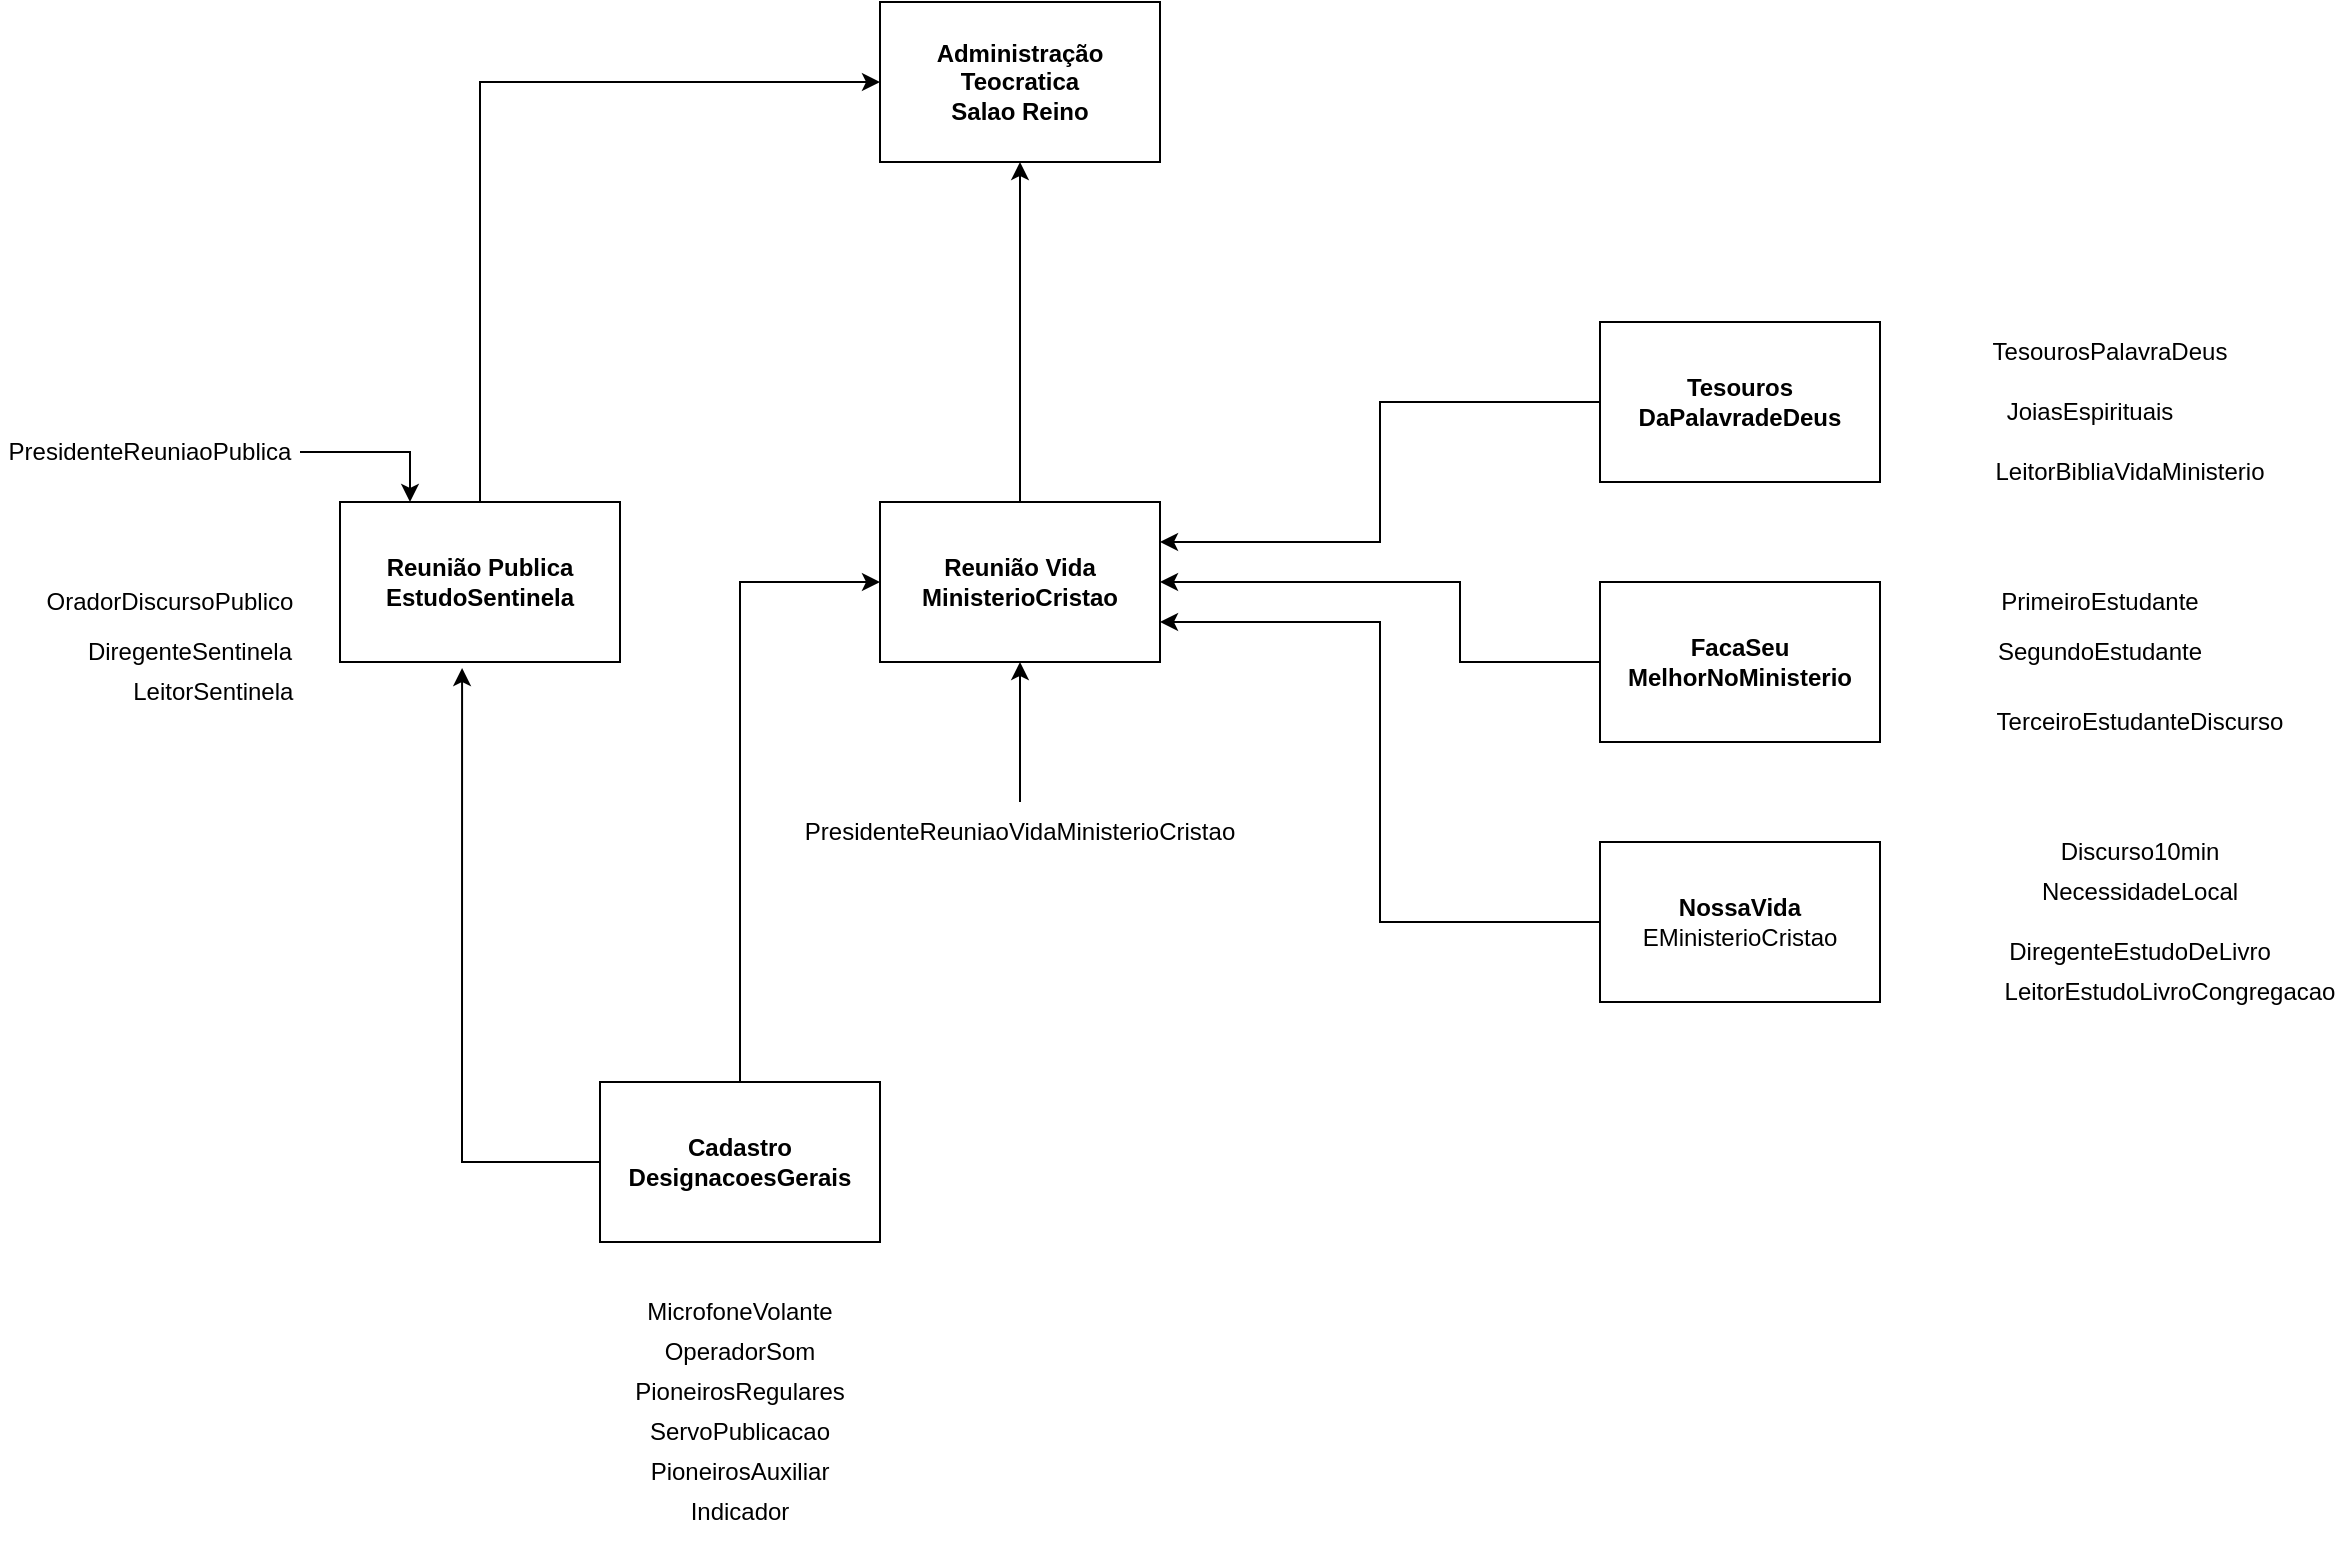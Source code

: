 <mxfile version="21.1.1" type="device">
  <diagram name="EsquemaTabelaDeRotinasAdministrativasSalaoReino" id="_x233iuwQzVazmD13Ijn">
    <mxGraphModel dx="2901" dy="796" grid="1" gridSize="10" guides="1" tooltips="1" connect="1" arrows="1" fold="1" page="1" pageScale="1" pageWidth="827" pageHeight="1169" math="0" shadow="0">
      <root>
        <mxCell id="0" />
        <mxCell id="1" parent="0" />
        <mxCell id="aipEhhx3BtnkN3EJ-F2V-2" value="&lt;b&gt;Administração&lt;br&gt;Teocratica&lt;br&gt;Salao Reino&lt;/b&gt;" style="rounded=0;whiteSpace=wrap;html=1;" vertex="1" parent="1">
          <mxGeometry x="-320" y="70" width="140" height="80" as="geometry" />
        </mxCell>
        <mxCell id="aipEhhx3BtnkN3EJ-F2V-47" style="edgeStyle=orthogonalEdgeStyle;rounded=0;orthogonalLoop=1;jettySize=auto;html=1;entryX=0;entryY=0.5;entryDx=0;entryDy=0;" edge="1" parent="1" source="aipEhhx3BtnkN3EJ-F2V-3" target="aipEhhx3BtnkN3EJ-F2V-2">
          <mxGeometry relative="1" as="geometry">
            <Array as="points">
              <mxPoint x="-520" y="110" />
            </Array>
          </mxGeometry>
        </mxCell>
        <mxCell id="aipEhhx3BtnkN3EJ-F2V-3" value="&lt;b&gt;Reunião Publica EstudoSentinela&lt;/b&gt;" style="rounded=0;whiteSpace=wrap;html=1;" vertex="1" parent="1">
          <mxGeometry x="-590" y="320" width="140" height="80" as="geometry" />
        </mxCell>
        <mxCell id="aipEhhx3BtnkN3EJ-F2V-46" style="edgeStyle=orthogonalEdgeStyle;rounded=0;orthogonalLoop=1;jettySize=auto;html=1;entryX=0.5;entryY=1;entryDx=0;entryDy=0;" edge="1" parent="1" source="aipEhhx3BtnkN3EJ-F2V-5" target="aipEhhx3BtnkN3EJ-F2V-2">
          <mxGeometry relative="1" as="geometry" />
        </mxCell>
        <mxCell id="aipEhhx3BtnkN3EJ-F2V-5" value="&lt;b&gt;Reunião Vida&lt;br&gt;MinisterioCristao&lt;/b&gt;" style="rounded=0;whiteSpace=wrap;html=1;" vertex="1" parent="1">
          <mxGeometry x="-320" y="320" width="140" height="80" as="geometry" />
        </mxCell>
        <mxCell id="aipEhhx3BtnkN3EJ-F2V-14" value="LeitorSentinela&amp;nbsp;&amp;nbsp;" style="text;html=1;strokeColor=none;fillColor=none;align=center;verticalAlign=middle;whiteSpace=wrap;rounded=0;" vertex="1" parent="1">
          <mxGeometry x="-700" y="400" width="100" height="30" as="geometry" />
        </mxCell>
        <mxCell id="aipEhhx3BtnkN3EJ-F2V-15" value="LeitorEstudoLivroCongregacao" style="text;html=1;strokeColor=none;fillColor=none;align=center;verticalAlign=middle;whiteSpace=wrap;rounded=0;" vertex="1" parent="1">
          <mxGeometry x="245" y="550" width="160" height="30" as="geometry" />
        </mxCell>
        <mxCell id="aipEhhx3BtnkN3EJ-F2V-16" value="TesourosPalavraDeus" style="text;html=1;strokeColor=none;fillColor=none;align=center;verticalAlign=middle;whiteSpace=wrap;rounded=0;" vertex="1" parent="1">
          <mxGeometry x="230" y="230" width="130" height="30" as="geometry" />
        </mxCell>
        <mxCell id="aipEhhx3BtnkN3EJ-F2V-17" value="JoiasEspirituais" style="text;html=1;strokeColor=none;fillColor=none;align=center;verticalAlign=middle;whiteSpace=wrap;rounded=0;" vertex="1" parent="1">
          <mxGeometry x="240" y="260" width="90" height="30" as="geometry" />
        </mxCell>
        <mxCell id="aipEhhx3BtnkN3EJ-F2V-18" value="LeitorBibliaVidaMinisterio" style="text;html=1;strokeColor=none;fillColor=none;align=center;verticalAlign=middle;whiteSpace=wrap;rounded=0;" vertex="1" parent="1">
          <mxGeometry x="240" y="290" width="130" height="30" as="geometry" />
        </mxCell>
        <mxCell id="aipEhhx3BtnkN3EJ-F2V-19" value="DiregenteSentinela" style="text;html=1;strokeColor=none;fillColor=none;align=center;verticalAlign=middle;whiteSpace=wrap;rounded=0;" vertex="1" parent="1">
          <mxGeometry x="-730" y="380" width="130" height="30" as="geometry" />
        </mxCell>
        <mxCell id="aipEhhx3BtnkN3EJ-F2V-21" value="OradorDiscursoPublico" style="text;html=1;strokeColor=none;fillColor=none;align=center;verticalAlign=middle;whiteSpace=wrap;rounded=0;" vertex="1" parent="1">
          <mxGeometry x="-740" y="355" width="130" height="30" as="geometry" />
        </mxCell>
        <mxCell id="aipEhhx3BtnkN3EJ-F2V-48" style="edgeStyle=orthogonalEdgeStyle;rounded=0;orthogonalLoop=1;jettySize=auto;html=1;entryX=0.25;entryY=0;entryDx=0;entryDy=0;" edge="1" parent="1" source="aipEhhx3BtnkN3EJ-F2V-22" target="aipEhhx3BtnkN3EJ-F2V-3">
          <mxGeometry relative="1" as="geometry" />
        </mxCell>
        <mxCell id="aipEhhx3BtnkN3EJ-F2V-22" value="PresidenteReuniaoPublica" style="text;html=1;strokeColor=none;fillColor=none;align=center;verticalAlign=middle;whiteSpace=wrap;rounded=0;" vertex="1" parent="1">
          <mxGeometry x="-760" y="280" width="150" height="30" as="geometry" />
        </mxCell>
        <mxCell id="aipEhhx3BtnkN3EJ-F2V-35" style="edgeStyle=orthogonalEdgeStyle;rounded=0;orthogonalLoop=1;jettySize=auto;html=1;entryX=0.5;entryY=1;entryDx=0;entryDy=0;" edge="1" parent="1" source="aipEhhx3BtnkN3EJ-F2V-23" target="aipEhhx3BtnkN3EJ-F2V-5">
          <mxGeometry relative="1" as="geometry" />
        </mxCell>
        <mxCell id="aipEhhx3BtnkN3EJ-F2V-23" value="PresidenteReuniaoVidaMinisterioCristao" style="text;html=1;strokeColor=none;fillColor=none;align=center;verticalAlign=middle;whiteSpace=wrap;rounded=0;" vertex="1" parent="1">
          <mxGeometry x="-355" y="470" width="210" height="30" as="geometry" />
        </mxCell>
        <mxCell id="aipEhhx3BtnkN3EJ-F2V-25" value="PrimeiroEstudante" style="text;html=1;strokeColor=none;fillColor=none;align=center;verticalAlign=middle;whiteSpace=wrap;rounded=0;" vertex="1" parent="1">
          <mxGeometry x="225" y="355" width="130" height="30" as="geometry" />
        </mxCell>
        <mxCell id="aipEhhx3BtnkN3EJ-F2V-26" value="SegundoEstudante" style="text;html=1;strokeColor=none;fillColor=none;align=center;verticalAlign=middle;whiteSpace=wrap;rounded=0;" vertex="1" parent="1">
          <mxGeometry x="225" y="380" width="130" height="30" as="geometry" />
        </mxCell>
        <mxCell id="aipEhhx3BtnkN3EJ-F2V-27" value="TerceiroEstudanteDiscurso" style="text;html=1;strokeColor=none;fillColor=none;align=center;verticalAlign=middle;whiteSpace=wrap;rounded=0;" vertex="1" parent="1">
          <mxGeometry x="235" y="415" width="150" height="30" as="geometry" />
        </mxCell>
        <mxCell id="aipEhhx3BtnkN3EJ-F2V-28" value="DiregenteEstudoDeLivro" style="text;html=1;strokeColor=none;fillColor=none;align=center;verticalAlign=middle;whiteSpace=wrap;rounded=0;" vertex="1" parent="1">
          <mxGeometry x="245" y="530" width="130" height="30" as="geometry" />
        </mxCell>
        <mxCell id="aipEhhx3BtnkN3EJ-F2V-32" style="edgeStyle=orthogonalEdgeStyle;rounded=0;orthogonalLoop=1;jettySize=auto;html=1;entryX=1;entryY=0.25;entryDx=0;entryDy=0;" edge="1" parent="1" source="aipEhhx3BtnkN3EJ-F2V-29" target="aipEhhx3BtnkN3EJ-F2V-5">
          <mxGeometry relative="1" as="geometry" />
        </mxCell>
        <mxCell id="aipEhhx3BtnkN3EJ-F2V-29" value="&lt;b&gt;Tesouros DaPalavradeDeus&lt;/b&gt;" style="rounded=0;whiteSpace=wrap;html=1;" vertex="1" parent="1">
          <mxGeometry x="40" y="230" width="140" height="80" as="geometry" />
        </mxCell>
        <mxCell id="aipEhhx3BtnkN3EJ-F2V-33" style="edgeStyle=orthogonalEdgeStyle;rounded=0;orthogonalLoop=1;jettySize=auto;html=1;entryX=1;entryY=0.5;entryDx=0;entryDy=0;" edge="1" parent="1" source="aipEhhx3BtnkN3EJ-F2V-30" target="aipEhhx3BtnkN3EJ-F2V-5">
          <mxGeometry relative="1" as="geometry">
            <Array as="points">
              <mxPoint x="-30" y="400" />
              <mxPoint x="-30" y="360" />
            </Array>
          </mxGeometry>
        </mxCell>
        <mxCell id="aipEhhx3BtnkN3EJ-F2V-30" value="&lt;b&gt;FacaSeu&lt;br&gt;MelhorNoMinisterio&lt;/b&gt;" style="rounded=0;whiteSpace=wrap;html=1;" vertex="1" parent="1">
          <mxGeometry x="40" y="360" width="140" height="80" as="geometry" />
        </mxCell>
        <mxCell id="aipEhhx3BtnkN3EJ-F2V-34" style="edgeStyle=orthogonalEdgeStyle;rounded=0;orthogonalLoop=1;jettySize=auto;html=1;entryX=1;entryY=0.75;entryDx=0;entryDy=0;" edge="1" parent="1" source="aipEhhx3BtnkN3EJ-F2V-31" target="aipEhhx3BtnkN3EJ-F2V-5">
          <mxGeometry relative="1" as="geometry" />
        </mxCell>
        <mxCell id="aipEhhx3BtnkN3EJ-F2V-31" value="&lt;b&gt;NossaVida&lt;br&gt;&lt;/b&gt;EMinisterioCristao" style="rounded=0;whiteSpace=wrap;html=1;" vertex="1" parent="1">
          <mxGeometry x="40" y="490" width="140" height="80" as="geometry" />
        </mxCell>
        <mxCell id="aipEhhx3BtnkN3EJ-F2V-36" value="Discurso10min" style="text;html=1;strokeColor=none;fillColor=none;align=center;verticalAlign=middle;whiteSpace=wrap;rounded=0;" vertex="1" parent="1">
          <mxGeometry x="245" y="480" width="130" height="30" as="geometry" />
        </mxCell>
        <mxCell id="aipEhhx3BtnkN3EJ-F2V-37" value="NecessidadeLocal" style="text;html=1;strokeColor=none;fillColor=none;align=center;verticalAlign=middle;whiteSpace=wrap;rounded=0;" vertex="1" parent="1">
          <mxGeometry x="245" y="500" width="130" height="30" as="geometry" />
        </mxCell>
        <mxCell id="aipEhhx3BtnkN3EJ-F2V-38" value="MicrofoneVolante" style="text;html=1;strokeColor=none;fillColor=none;align=center;verticalAlign=middle;whiteSpace=wrap;rounded=0;" vertex="1" parent="1">
          <mxGeometry x="-440" y="710" width="100" height="30" as="geometry" />
        </mxCell>
        <mxCell id="aipEhhx3BtnkN3EJ-F2V-39" value="OperadorSom" style="text;html=1;strokeColor=none;fillColor=none;align=center;verticalAlign=middle;whiteSpace=wrap;rounded=0;" vertex="1" parent="1">
          <mxGeometry x="-440" y="730" width="100" height="30" as="geometry" />
        </mxCell>
        <mxCell id="aipEhhx3BtnkN3EJ-F2V-40" value="PioneirosRegulares" style="text;html=1;strokeColor=none;fillColor=none;align=center;verticalAlign=middle;whiteSpace=wrap;rounded=0;" vertex="1" parent="1">
          <mxGeometry x="-420" y="750" width="60" height="30" as="geometry" />
        </mxCell>
        <mxCell id="aipEhhx3BtnkN3EJ-F2V-41" value="ServoPublicacao" style="text;html=1;strokeColor=none;fillColor=none;align=center;verticalAlign=middle;whiteSpace=wrap;rounded=0;" vertex="1" parent="1">
          <mxGeometry x="-455" y="770" width="130" height="30" as="geometry" />
        </mxCell>
        <mxCell id="aipEhhx3BtnkN3EJ-F2V-42" value="PioneirosAuxiliar" style="text;html=1;strokeColor=none;fillColor=none;align=center;verticalAlign=middle;whiteSpace=wrap;rounded=0;" vertex="1" parent="1">
          <mxGeometry x="-420" y="790" width="60" height="30" as="geometry" />
        </mxCell>
        <mxCell id="aipEhhx3BtnkN3EJ-F2V-44" style="edgeStyle=orthogonalEdgeStyle;rounded=0;orthogonalLoop=1;jettySize=auto;html=1;entryX=0;entryY=0.5;entryDx=0;entryDy=0;" edge="1" parent="1" source="aipEhhx3BtnkN3EJ-F2V-43" target="aipEhhx3BtnkN3EJ-F2V-5">
          <mxGeometry relative="1" as="geometry" />
        </mxCell>
        <mxCell id="aipEhhx3BtnkN3EJ-F2V-45" style="edgeStyle=orthogonalEdgeStyle;rounded=0;orthogonalLoop=1;jettySize=auto;html=1;entryX=0.436;entryY=1.038;entryDx=0;entryDy=0;entryPerimeter=0;" edge="1" parent="1" source="aipEhhx3BtnkN3EJ-F2V-43" target="aipEhhx3BtnkN3EJ-F2V-3">
          <mxGeometry relative="1" as="geometry">
            <Array as="points">
              <mxPoint x="-529" y="650" />
            </Array>
          </mxGeometry>
        </mxCell>
        <mxCell id="aipEhhx3BtnkN3EJ-F2V-43" value="&lt;b&gt;Cadastro&lt;br&gt;DesignacoesGerais&lt;/b&gt;" style="rounded=0;whiteSpace=wrap;html=1;" vertex="1" parent="1">
          <mxGeometry x="-460" y="610" width="140" height="80" as="geometry" />
        </mxCell>
        <mxCell id="aipEhhx3BtnkN3EJ-F2V-49" value="Indicador" style="text;html=1;strokeColor=none;fillColor=none;align=center;verticalAlign=middle;whiteSpace=wrap;rounded=0;" vertex="1" parent="1">
          <mxGeometry x="-420" y="810" width="60" height="30" as="geometry" />
        </mxCell>
      </root>
    </mxGraphModel>
  </diagram>
</mxfile>
